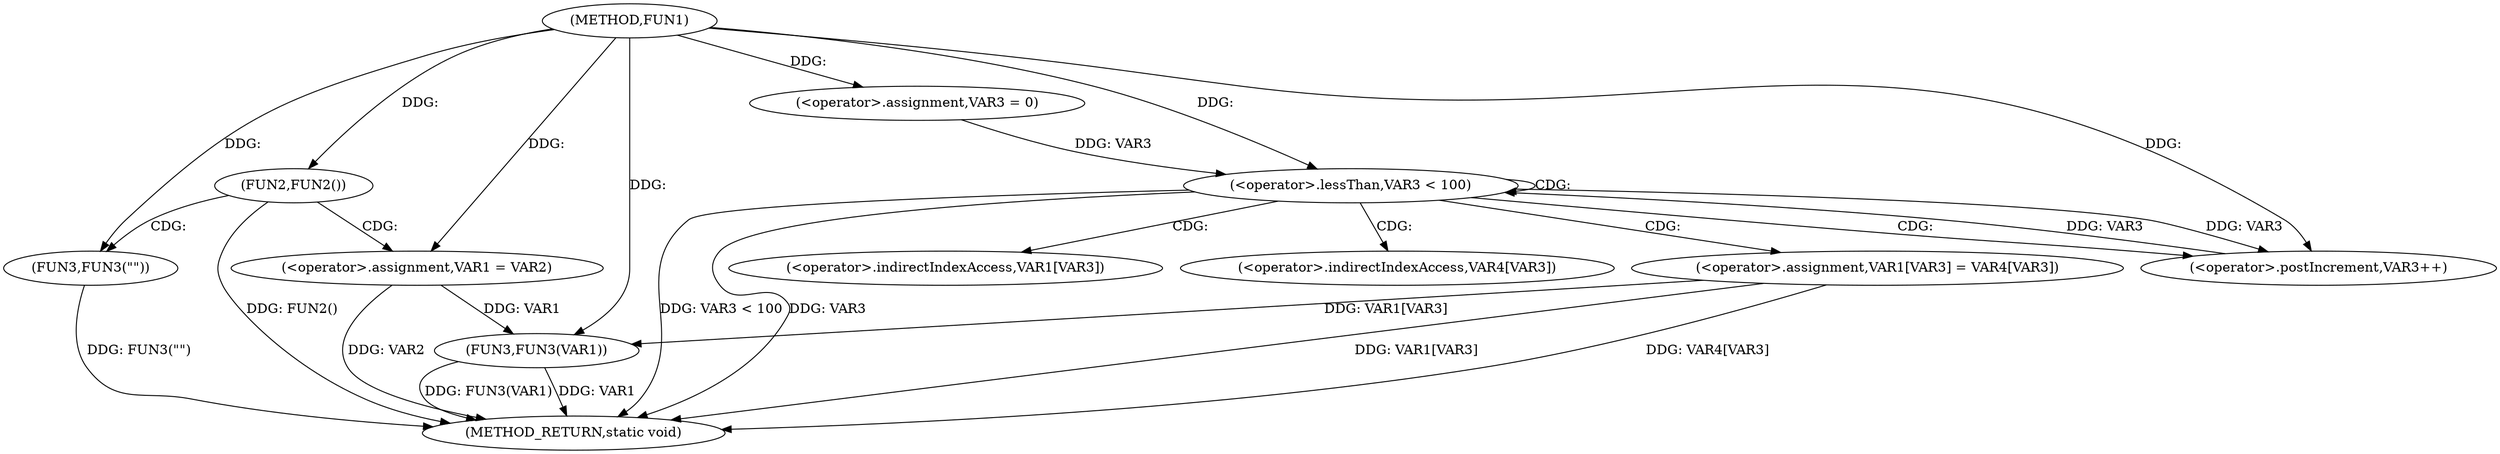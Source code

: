 digraph FUN1 {  
"1000100" [label = "(METHOD,FUN1)" ]
"1000136" [label = "(METHOD_RETURN,static void)" ]
"1000105" [label = "(FUN2,FUN2())" ]
"1000107" [label = "(FUN3,FUN3(\"\"))" ]
"1000111" [label = "(<operator>.assignment,VAR1 = VAR2)" ]
"1000118" [label = "(<operator>.assignment,VAR3 = 0)" ]
"1000121" [label = "(<operator>.lessThan,VAR3 < 100)" ]
"1000124" [label = "(<operator>.postIncrement,VAR3++)" ]
"1000127" [label = "(<operator>.assignment,VAR1[VAR3] = VAR4[VAR3])" ]
"1000134" [label = "(FUN3,FUN3(VAR1))" ]
"1000128" [label = "(<operator>.indirectIndexAccess,VAR1[VAR3])" ]
"1000131" [label = "(<operator>.indirectIndexAccess,VAR4[VAR3])" ]
  "1000107" -> "1000136"  [ label = "DDG: FUN3(\"\")"] 
  "1000105" -> "1000136"  [ label = "DDG: FUN2()"] 
  "1000134" -> "1000136"  [ label = "DDG: FUN3(VAR1)"] 
  "1000121" -> "1000136"  [ label = "DDG: VAR3 < 100"] 
  "1000121" -> "1000136"  [ label = "DDG: VAR3"] 
  "1000127" -> "1000136"  [ label = "DDG: VAR1[VAR3]"] 
  "1000134" -> "1000136"  [ label = "DDG: VAR1"] 
  "1000111" -> "1000136"  [ label = "DDG: VAR2"] 
  "1000127" -> "1000136"  [ label = "DDG: VAR4[VAR3]"] 
  "1000100" -> "1000105"  [ label = "DDG: "] 
  "1000100" -> "1000107"  [ label = "DDG: "] 
  "1000100" -> "1000111"  [ label = "DDG: "] 
  "1000100" -> "1000118"  [ label = "DDG: "] 
  "1000124" -> "1000121"  [ label = "DDG: VAR3"] 
  "1000118" -> "1000121"  [ label = "DDG: VAR3"] 
  "1000100" -> "1000121"  [ label = "DDG: "] 
  "1000121" -> "1000124"  [ label = "DDG: VAR3"] 
  "1000100" -> "1000124"  [ label = "DDG: "] 
  "1000111" -> "1000134"  [ label = "DDG: VAR1"] 
  "1000127" -> "1000134"  [ label = "DDG: VAR1[VAR3]"] 
  "1000100" -> "1000134"  [ label = "DDG: "] 
  "1000105" -> "1000107"  [ label = "CDG: "] 
  "1000105" -> "1000111"  [ label = "CDG: "] 
  "1000121" -> "1000128"  [ label = "CDG: "] 
  "1000121" -> "1000121"  [ label = "CDG: "] 
  "1000121" -> "1000124"  [ label = "CDG: "] 
  "1000121" -> "1000131"  [ label = "CDG: "] 
  "1000121" -> "1000127"  [ label = "CDG: "] 
}
